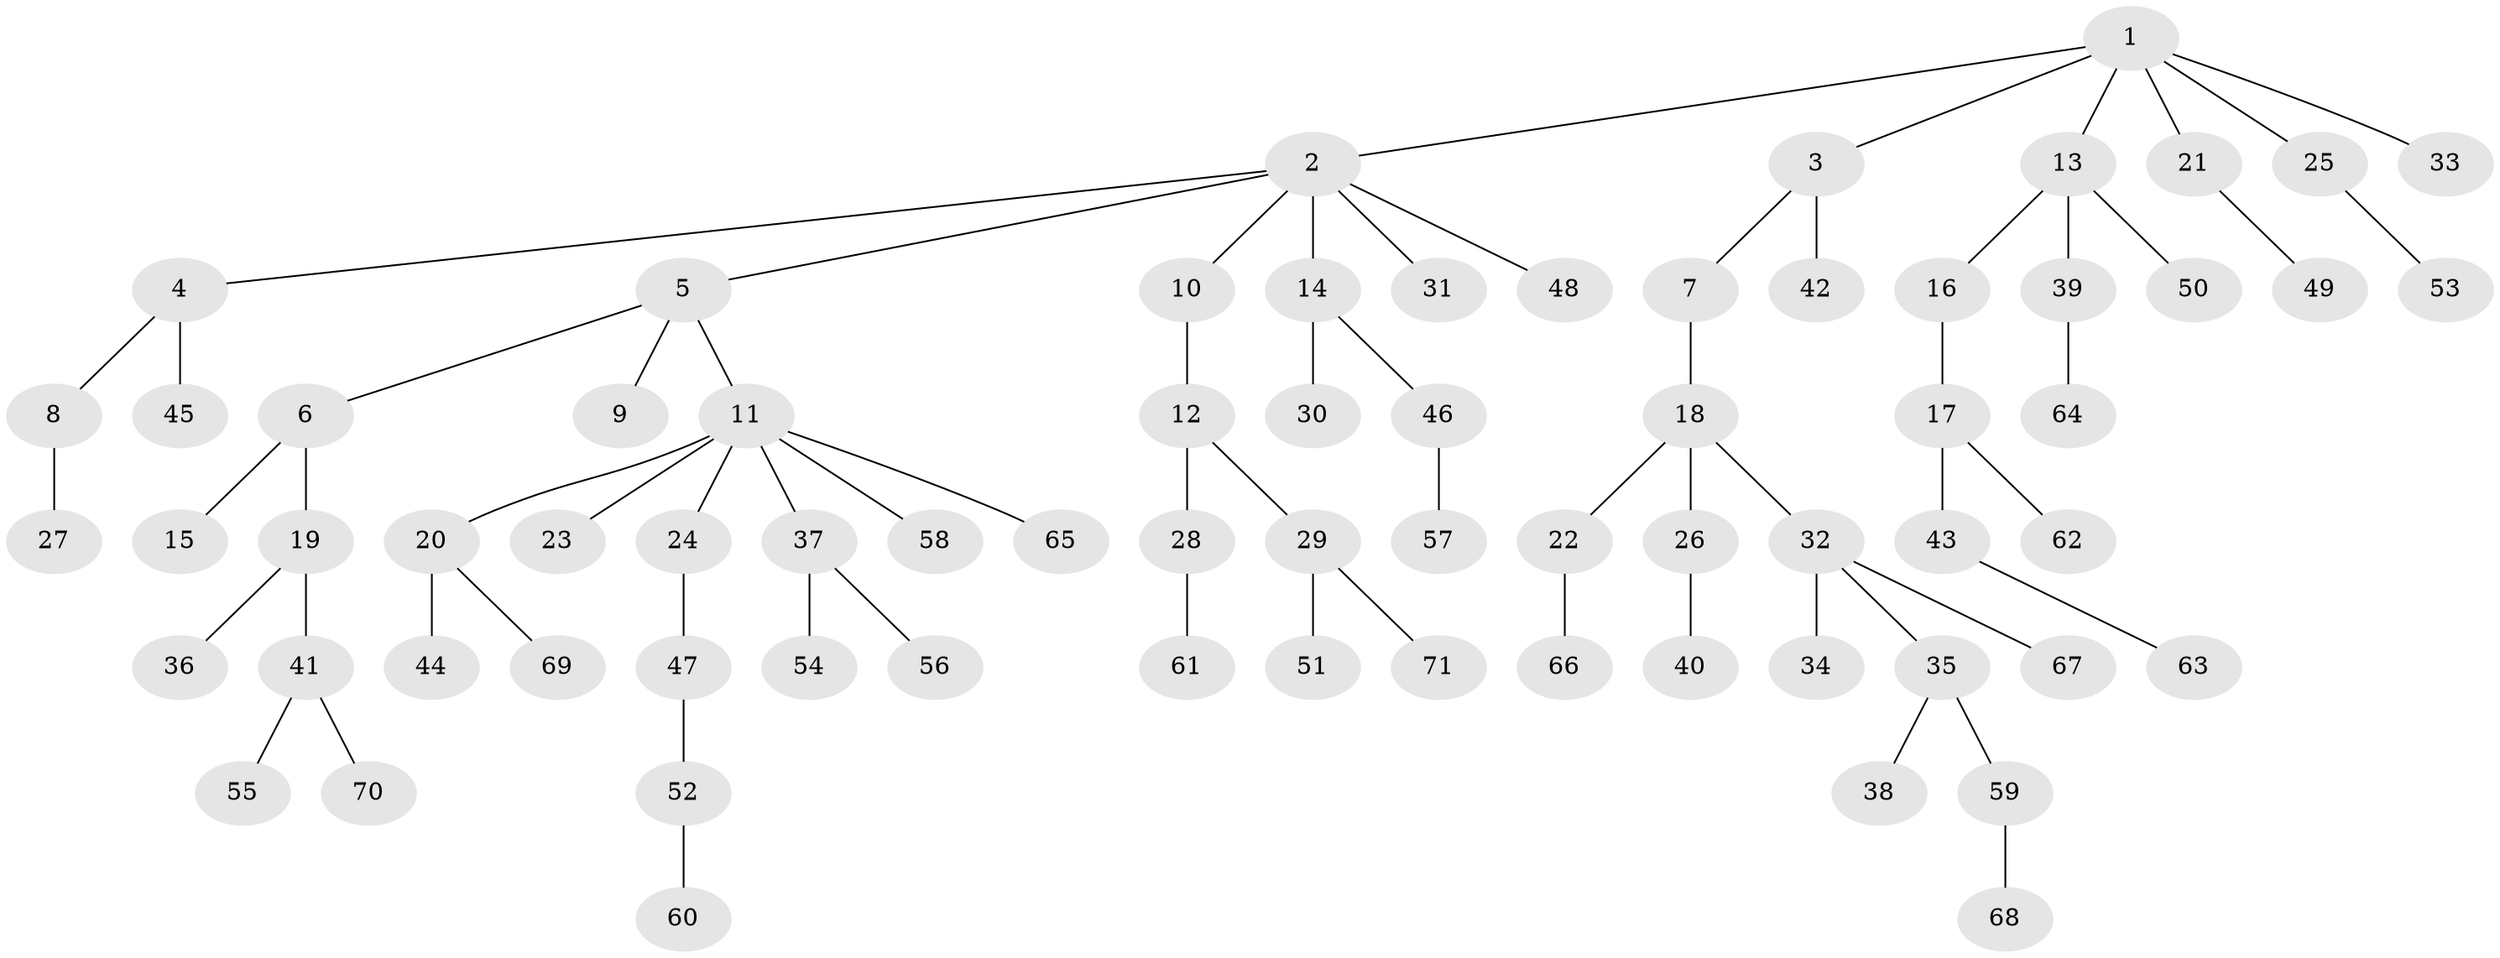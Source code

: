 // coarse degree distribution, {6: 0.061224489795918366, 3: 0.1836734693877551, 2: 0.10204081632653061, 1: 0.5918367346938775, 4: 0.061224489795918366}
// Generated by graph-tools (version 1.1) at 2025/52/02/27/25 19:52:12]
// undirected, 71 vertices, 70 edges
graph export_dot {
graph [start="1"]
  node [color=gray90,style=filled];
  1;
  2;
  3;
  4;
  5;
  6;
  7;
  8;
  9;
  10;
  11;
  12;
  13;
  14;
  15;
  16;
  17;
  18;
  19;
  20;
  21;
  22;
  23;
  24;
  25;
  26;
  27;
  28;
  29;
  30;
  31;
  32;
  33;
  34;
  35;
  36;
  37;
  38;
  39;
  40;
  41;
  42;
  43;
  44;
  45;
  46;
  47;
  48;
  49;
  50;
  51;
  52;
  53;
  54;
  55;
  56;
  57;
  58;
  59;
  60;
  61;
  62;
  63;
  64;
  65;
  66;
  67;
  68;
  69;
  70;
  71;
  1 -- 2;
  1 -- 3;
  1 -- 13;
  1 -- 21;
  1 -- 25;
  1 -- 33;
  2 -- 4;
  2 -- 5;
  2 -- 10;
  2 -- 14;
  2 -- 31;
  2 -- 48;
  3 -- 7;
  3 -- 42;
  4 -- 8;
  4 -- 45;
  5 -- 6;
  5 -- 9;
  5 -- 11;
  6 -- 15;
  6 -- 19;
  7 -- 18;
  8 -- 27;
  10 -- 12;
  11 -- 20;
  11 -- 23;
  11 -- 24;
  11 -- 37;
  11 -- 58;
  11 -- 65;
  12 -- 28;
  12 -- 29;
  13 -- 16;
  13 -- 39;
  13 -- 50;
  14 -- 30;
  14 -- 46;
  16 -- 17;
  17 -- 43;
  17 -- 62;
  18 -- 22;
  18 -- 26;
  18 -- 32;
  19 -- 36;
  19 -- 41;
  20 -- 44;
  20 -- 69;
  21 -- 49;
  22 -- 66;
  24 -- 47;
  25 -- 53;
  26 -- 40;
  28 -- 61;
  29 -- 51;
  29 -- 71;
  32 -- 34;
  32 -- 35;
  32 -- 67;
  35 -- 38;
  35 -- 59;
  37 -- 54;
  37 -- 56;
  39 -- 64;
  41 -- 55;
  41 -- 70;
  43 -- 63;
  46 -- 57;
  47 -- 52;
  52 -- 60;
  59 -- 68;
}
